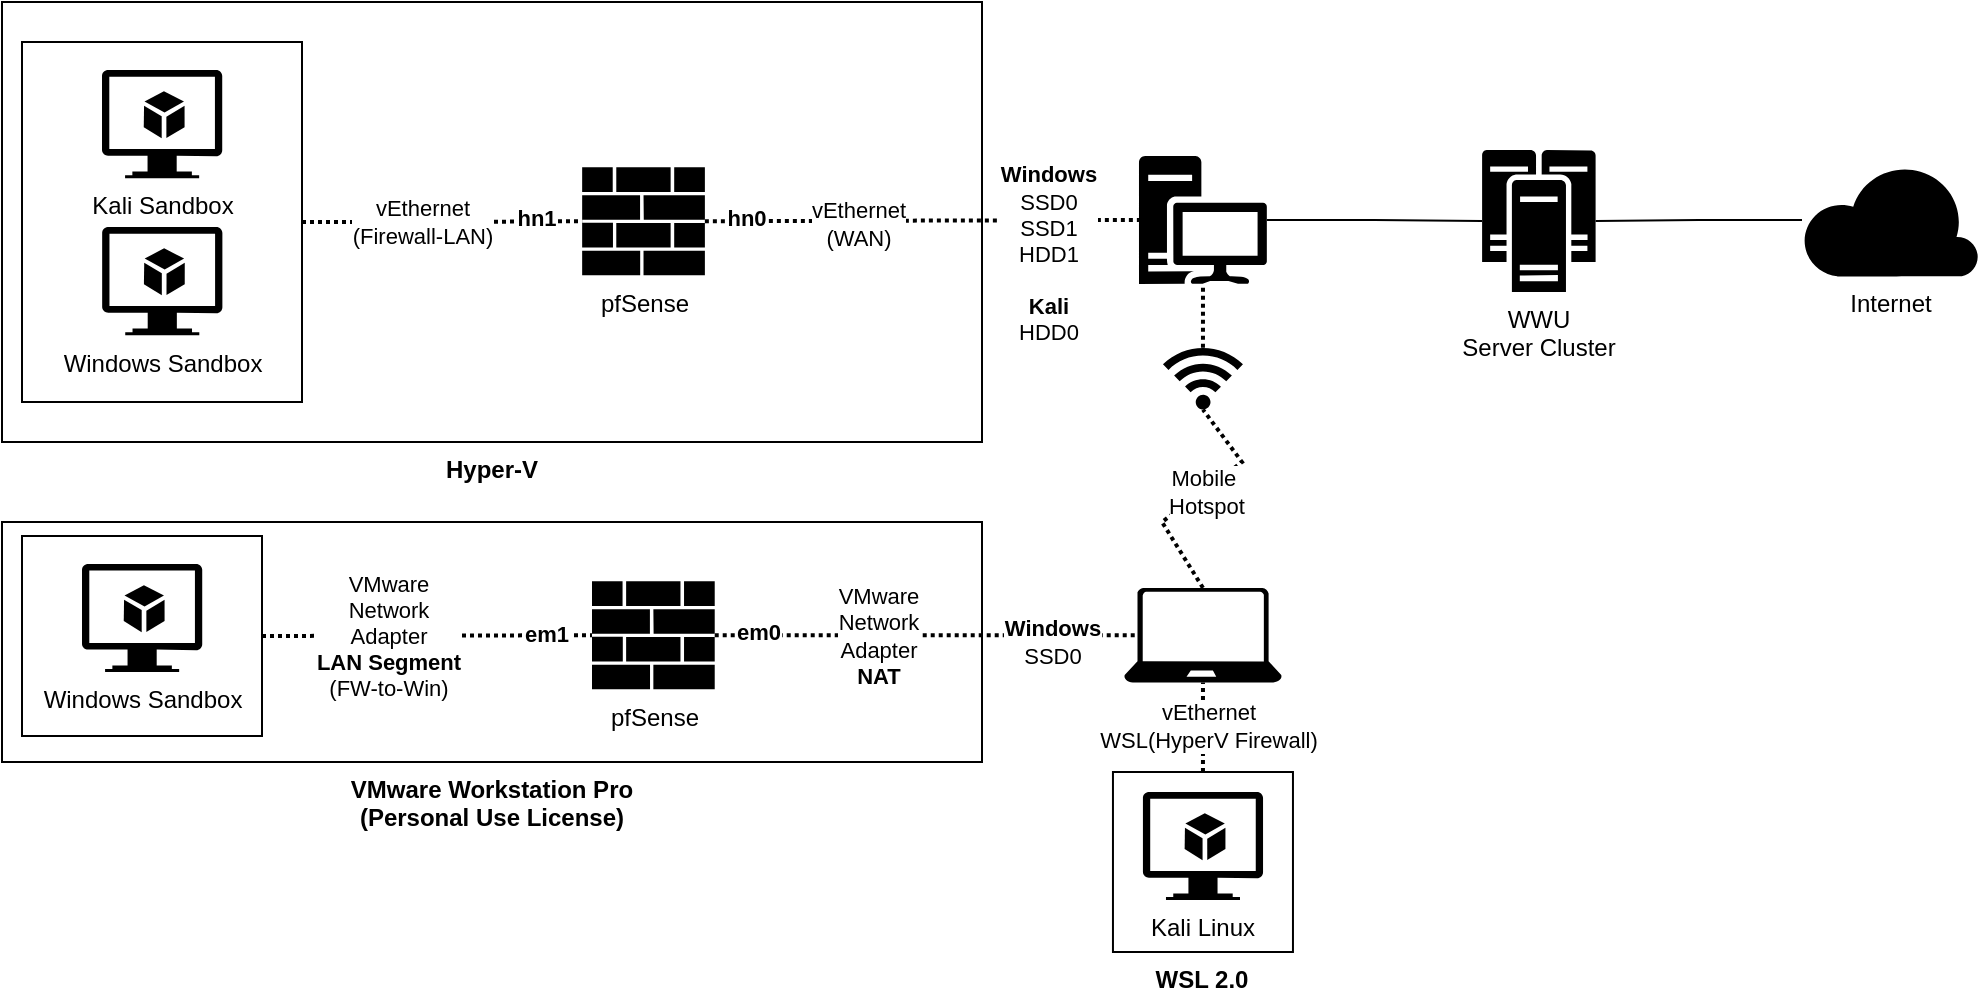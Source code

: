 <mxfile version="26.0.13">
  <diagram name="Page-1" id="wu3uH7MPWoGManeEXMyQ">
    <mxGraphModel dx="2169" dy="531" grid="1" gridSize="10" guides="1" tooltips="1" connect="1" arrows="1" fold="1" page="1" pageScale="1" pageWidth="1169" pageHeight="826" math="0" shadow="0">
      <root>
        <mxCell id="0" />
        <mxCell id="1" parent="0" />
        <mxCell id="8OkVdOE0yO2fCD5ghOcW-37" value="&lt;div&gt;VMware Workstation Pro&lt;/div&gt;&lt;div&gt;(Personal Use License)&lt;/div&gt;" style="rounded=0;whiteSpace=wrap;html=1;fillColor=none;labelPosition=center;verticalLabelPosition=bottom;align=center;verticalAlign=top;fontStyle=1" vertex="1" parent="1">
          <mxGeometry x="-50" y="480" width="490" height="120" as="geometry" />
        </mxCell>
        <mxCell id="8OkVdOE0yO2fCD5ghOcW-45" value="Hyper-V" style="rounded=0;whiteSpace=wrap;fillColor=none;labelPosition=center;verticalLabelPosition=bottom;align=center;verticalAlign=top;fontStyle=1;html=1;" vertex="1" parent="1">
          <mxGeometry x="-50" y="220" width="490" height="220" as="geometry" />
        </mxCell>
        <mxCell id="8OkVdOE0yO2fCD5ghOcW-11" value="" style="endArrow=none;dashed=1;html=1;strokeWidth=2;rounded=0;entryX=0;entryY=0.5;entryDx=0;entryDy=0;entryPerimeter=0;dashPattern=1 1;exitX=1;exitY=0.5;exitDx=0;exitDy=0;" edge="1" parent="1" source="8OkVdOE0yO2fCD5ghOcW-74" target="8OkVdOE0yO2fCD5ghOcW-19">
          <mxGeometry width="50" height="50" relative="1" as="geometry">
            <mxPoint x="183.11" y="536.6" as="sourcePoint" />
            <mxPoint x="281.893" y="538.298" as="targetPoint" />
          </mxGeometry>
        </mxCell>
        <mxCell id="8OkVdOE0yO2fCD5ghOcW-36" value="VMware&lt;br&gt;Network&lt;br&gt;Adapter&lt;br&gt;&lt;b&gt;LAN Segment&lt;/b&gt;&lt;br&gt;(FW-to-Win)" style="edgeLabel;html=1;align=center;verticalAlign=middle;resizable=0;points=[];" vertex="1" connectable="0" parent="8OkVdOE0yO2fCD5ghOcW-11">
          <mxGeometry x="-0.15" relative="1" as="geometry">
            <mxPoint x="-7" as="offset" />
          </mxGeometry>
        </mxCell>
        <mxCell id="8OkVdOE0yO2fCD5ghOcW-75" value="em1" style="edgeLabel;html=1;align=center;verticalAlign=middle;resizable=0;points=[];fontStyle=1" vertex="1" connectable="0" parent="8OkVdOE0yO2fCD5ghOcW-11">
          <mxGeometry x="0.7" y="1" relative="1" as="geometry">
            <mxPoint x="1" as="offset" />
          </mxGeometry>
        </mxCell>
        <mxCell id="8OkVdOE0yO2fCD5ghOcW-18" value="" style="sketch=0;aspect=fixed;pointerEvents=1;shadow=0;dashed=0;html=1;strokeColor=none;labelPosition=center;verticalLabelPosition=bottom;verticalAlign=top;align=center;fillColor=light-dark(#000000, #bfd3ff);shape=mxgraph.azure.laptop" vertex="1" parent="1">
          <mxGeometry x="511.07" y="512.95" width="78.83" height="47.3" as="geometry" />
        </mxCell>
        <mxCell id="8OkVdOE0yO2fCD5ghOcW-19" value="pfSense" style="sketch=0;aspect=fixed;pointerEvents=1;shadow=0;dashed=0;html=1;strokeColor=none;labelPosition=center;verticalLabelPosition=bottom;verticalAlign=top;align=center;fillColor=#000000;shape=mxgraph.mscae.enterprise.firewall" vertex="1" parent="1">
          <mxGeometry x="245" y="509.6" width="61.36" height="54" as="geometry" />
        </mxCell>
        <mxCell id="8OkVdOE0yO2fCD5ghOcW-20" value="" style="endArrow=none;dashed=1;html=1;strokeWidth=2;rounded=0;entryX=0.08;entryY=0.5;entryDx=0;entryDy=0;entryPerimeter=0;dashPattern=1 1;exitX=1;exitY=0.5;exitDx=0;exitDy=0;exitPerimeter=0;" edge="1" parent="1" source="8OkVdOE0yO2fCD5ghOcW-19">
          <mxGeometry width="50" height="50" relative="1" as="geometry">
            <mxPoint x="340" y="535" as="sourcePoint" />
            <mxPoint x="517.376" y="536.6" as="targetPoint" />
          </mxGeometry>
        </mxCell>
        <mxCell id="8OkVdOE0yO2fCD5ghOcW-35" value="VMware&lt;br&gt;Network&lt;br&gt;Adapter&lt;br&gt;&lt;b&gt;NAT&lt;/b&gt;" style="edgeLabel;html=1;align=center;verticalAlign=middle;resizable=0;points=[];" vertex="1" connectable="0" parent="8OkVdOE0yO2fCD5ghOcW-20">
          <mxGeometry x="0.152" y="1" relative="1" as="geometry">
            <mxPoint x="-40" y="1" as="offset" />
          </mxGeometry>
        </mxCell>
        <mxCell id="8OkVdOE0yO2fCD5ghOcW-55" value="&lt;b&gt;Windows&lt;br&gt;&lt;/b&gt;SSD0" style="edgeLabel;html=1;align=center;verticalAlign=middle;resizable=0;points=[];" vertex="1" connectable="0" parent="8OkVdOE0yO2fCD5ghOcW-20">
          <mxGeometry x="0.444" y="-3" relative="1" as="geometry">
            <mxPoint x="16" as="offset" />
          </mxGeometry>
        </mxCell>
        <mxCell id="8OkVdOE0yO2fCD5ghOcW-60" value="em0" style="edgeLabel;html=1;align=center;verticalAlign=middle;resizable=0;points=[];fontStyle=1" vertex="1" connectable="0" parent="8OkVdOE0yO2fCD5ghOcW-20">
          <mxGeometry x="-0.744" y="2" relative="1" as="geometry">
            <mxPoint x="-6" as="offset" />
          </mxGeometry>
        </mxCell>
        <mxCell id="8OkVdOE0yO2fCD5ghOcW-21" value="" style="sketch=0;aspect=fixed;pointerEvents=1;shadow=0;dashed=0;html=1;strokeColor=none;labelPosition=center;verticalLabelPosition=bottom;verticalAlign=top;align=center;fillColor=#000000;shape=mxgraph.mscae.enterprise.workstation_client" vertex="1" parent="1">
          <mxGeometry x="518.49" y="297" width="64" height="64" as="geometry" />
        </mxCell>
        <mxCell id="8OkVdOE0yO2fCD5ghOcW-24" value="Windows Sandbox" style="sketch=0;aspect=fixed;pointerEvents=1;shadow=0;dashed=0;html=1;strokeColor=none;labelPosition=center;verticalLabelPosition=bottom;verticalAlign=top;align=center;fillColor=light-dark(#000000, #bfd3ff);shape=mxgraph.azure.virtual_machine_feature" vertex="1" parent="1">
          <mxGeometry x="-10" y="500.95" width="60.11" height="54.1" as="geometry" />
        </mxCell>
        <mxCell id="8OkVdOE0yO2fCD5ghOcW-25" value="Kali Linux" style="sketch=0;aspect=fixed;pointerEvents=1;shadow=0;dashed=0;html=1;strokeColor=none;labelPosition=center;verticalLabelPosition=bottom;verticalAlign=top;align=center;fillColor=#000000;shape=mxgraph.azure.virtual_machine_feature" vertex="1" parent="1">
          <mxGeometry x="520.46" y="615" width="60.06" height="54.05" as="geometry" />
        </mxCell>
        <mxCell id="8OkVdOE0yO2fCD5ghOcW-26" value="" style="endArrow=none;dashed=1;html=1;strokeWidth=2;rounded=0;entryX=0.5;entryY=1;entryDx=0;entryDy=0;entryPerimeter=0;dashPattern=1 1;exitX=0.5;exitY=0;exitDx=0;exitDy=0;" edge="1" parent="1" source="8OkVdOE0yO2fCD5ghOcW-27" target="8OkVdOE0yO2fCD5ghOcW-18">
          <mxGeometry width="50" height="50" relative="1" as="geometry">
            <mxPoint x="475.15" y="560.25" as="sourcePoint" />
            <mxPoint x="561.15" y="560.25" as="targetPoint" />
          </mxGeometry>
        </mxCell>
        <mxCell id="8OkVdOE0yO2fCD5ghOcW-38" value="&lt;div&gt;vEthernet&lt;/div&gt;&lt;div&gt;WSL(HyperV Firewall)&lt;/div&gt;" style="edgeLabel;html=1;align=center;verticalAlign=middle;resizable=0;points=[];" vertex="1" connectable="0" parent="8OkVdOE0yO2fCD5ghOcW-26">
          <mxGeometry x="0.358" y="-2" relative="1" as="geometry">
            <mxPoint y="7" as="offset" />
          </mxGeometry>
        </mxCell>
        <mxCell id="8OkVdOE0yO2fCD5ghOcW-27" value="WSL 2.0" style="whiteSpace=wrap;html=1;aspect=fixed;fillColor=none;labelPosition=center;verticalLabelPosition=bottom;align=center;verticalAlign=top;fontStyle=1" vertex="1" parent="1">
          <mxGeometry x="505.48" y="605" width="90" height="90" as="geometry" />
        </mxCell>
        <mxCell id="8OkVdOE0yO2fCD5ghOcW-28" value="" style="sketch=0;aspect=fixed;pointerEvents=1;shadow=0;dashed=0;html=1;strokeColor=none;labelPosition=left;verticalLabelPosition=middle;verticalAlign=middle;align=right;fillColor=light-dark(#000000, #bfd3ff);shape=mxgraph.mscae.enterprise.wireless_connection;rotation=-90;textDirection=vertical-rl;" vertex="1" parent="1">
          <mxGeometry x="533.68" y="387" width="33.6" height="40" as="geometry" />
        </mxCell>
        <mxCell id="8OkVdOE0yO2fCD5ghOcW-30" value="" style="endArrow=none;dashed=1;html=1;strokeWidth=2;rounded=0;entryX=0.5;entryY=1;entryDx=0;entryDy=0;entryPerimeter=0;dashPattern=1 1;exitX=0.92;exitY=0.5;exitDx=0;exitDy=0;exitPerimeter=0;" edge="1" parent="1" source="8OkVdOE0yO2fCD5ghOcW-28" target="8OkVdOE0yO2fCD5ghOcW-21">
          <mxGeometry width="50" height="50" relative="1" as="geometry">
            <mxPoint x="550.18" y="440" as="sourcePoint" />
            <mxPoint x="550.18" y="385" as="targetPoint" />
          </mxGeometry>
        </mxCell>
        <mxCell id="8OkVdOE0yO2fCD5ghOcW-31" value="" style="endArrow=none;dashed=1;html=1;strokeWidth=2;rounded=0;dashPattern=1 1;exitX=0.5;exitY=0;exitDx=0;exitDy=0;exitPerimeter=0;entryX=0;entryY=0.5;entryDx=0;entryDy=0;entryPerimeter=0;" edge="1" parent="1" source="8OkVdOE0yO2fCD5ghOcW-18" target="8OkVdOE0yO2fCD5ghOcW-28">
          <mxGeometry width="50" height="50" relative="1" as="geometry">
            <mxPoint x="560" y="420" as="sourcePoint" />
            <mxPoint x="550" y="454" as="targetPoint" />
            <Array as="points">
              <mxPoint x="530" y="480" />
              <mxPoint x="570" y="450" />
            </Array>
          </mxGeometry>
        </mxCell>
        <mxCell id="8OkVdOE0yO2fCD5ghOcW-32" value="&lt;div&gt;Mobile&amp;nbsp;&lt;/div&gt;&lt;div&gt;Hotspot&lt;/div&gt;" style="edgeLabel;html=1;align=center;verticalAlign=middle;resizable=0;points=[];" vertex="1" connectable="0" parent="8OkVdOE0yO2fCD5ghOcW-31">
          <mxGeometry x="0.189" y="-1" relative="1" as="geometry">
            <mxPoint x="-5" y="4" as="offset" />
          </mxGeometry>
        </mxCell>
        <mxCell id="8OkVdOE0yO2fCD5ghOcW-41" value="pfSense" style="sketch=0;aspect=fixed;pointerEvents=1;shadow=0;dashed=0;html=1;strokeColor=none;labelPosition=center;verticalLabelPosition=bottom;verticalAlign=top;align=center;fillColor=#000000;shape=mxgraph.mscae.enterprise.firewall" vertex="1" parent="1">
          <mxGeometry x="240.08" y="302.6" width="61.36" height="54" as="geometry" />
        </mxCell>
        <mxCell id="8OkVdOE0yO2fCD5ghOcW-42" value="" style="endArrow=none;dashed=1;html=1;strokeWidth=2;rounded=0;entryX=0;entryY=0.5;entryDx=0;entryDy=0;entryPerimeter=0;dashPattern=1 1;exitX=1;exitY=0.5;exitDx=0;exitDy=0;exitPerimeter=0;" edge="1" parent="1" source="8OkVdOE0yO2fCD5ghOcW-41" target="8OkVdOE0yO2fCD5ghOcW-21">
          <mxGeometry width="50" height="50" relative="1" as="geometry">
            <mxPoint x="382.44" y="329.6" as="sourcePoint" />
            <mxPoint x="520.456" y="329.6" as="targetPoint" />
          </mxGeometry>
        </mxCell>
        <mxCell id="8OkVdOE0yO2fCD5ghOcW-43" value="&lt;div&gt;vEthernet&lt;/div&gt;&lt;div&gt;(WAN)&lt;/div&gt;" style="edgeLabel;html=1;align=center;verticalAlign=middle;resizable=0;points=[];" vertex="1" connectable="0" parent="8OkVdOE0yO2fCD5ghOcW-42">
          <mxGeometry x="0.152" y="1" relative="1" as="geometry">
            <mxPoint x="-49" y="2" as="offset" />
          </mxGeometry>
        </mxCell>
        <mxCell id="8OkVdOE0yO2fCD5ghOcW-46" value="&lt;div&gt;&lt;b&gt;Windows&lt;/b&gt;&lt;/div&gt;&lt;div&gt;SSD0&lt;br&gt;SSD1&lt;br&gt;HDD1&lt;br&gt;&lt;br&gt;&lt;b&gt;Kali&lt;br&gt;&lt;/b&gt;HDD0&lt;/div&gt;" style="edgeLabel;html=1;align=center;verticalAlign=middle;resizable=0;points=[];" vertex="1" connectable="0" parent="8OkVdOE0yO2fCD5ghOcW-42">
          <mxGeometry x="0.366" relative="1" as="geometry">
            <mxPoint x="23" y="17" as="offset" />
          </mxGeometry>
        </mxCell>
        <mxCell id="8OkVdOE0yO2fCD5ghOcW-44" value="Windows Sandbox" style="sketch=0;aspect=fixed;pointerEvents=1;shadow=0;dashed=0;html=1;strokeColor=none;labelPosition=center;verticalLabelPosition=bottom;verticalAlign=top;align=center;fillColor=light-dark(#000000, #bfd3ff);shape=mxgraph.azure.virtual_machine_feature" vertex="1" parent="1">
          <mxGeometry x="0.08" y="332.5" width="60.11" height="54.1" as="geometry" />
        </mxCell>
        <mxCell id="8OkVdOE0yO2fCD5ghOcW-49" value="Kali Sandbox" style="sketch=0;aspect=fixed;pointerEvents=1;shadow=0;dashed=0;html=1;strokeColor=none;labelPosition=center;verticalLabelPosition=bottom;verticalAlign=top;align=center;fillColor=light-dark(#000000, #bfd3ff);shape=mxgraph.azure.virtual_machine_feature" vertex="1" parent="1">
          <mxGeometry x="-2.842e-14" y="254" width="60.11" height="54.1" as="geometry" />
        </mxCell>
        <mxCell id="8OkVdOE0yO2fCD5ghOcW-57" value="hn0" style="edgeLabel;html=1;align=center;verticalAlign=middle;resizable=0;points=[];fontStyle=1" vertex="1" connectable="0" parent="1">
          <mxGeometry x="322.002" y="328.003" as="geometry" />
        </mxCell>
        <mxCell id="8OkVdOE0yO2fCD5ghOcW-61" value="" style="rounded=0;whiteSpace=wrap;fillColor=none;labelPosition=right;verticalLabelPosition=middle;align=left;verticalAlign=middle;fontStyle=1;html=1;" vertex="1" parent="1">
          <mxGeometry x="-40" y="240" width="140" height="180" as="geometry" />
        </mxCell>
        <mxCell id="8OkVdOE0yO2fCD5ghOcW-62" style="edgeStyle=orthogonalEdgeStyle;rounded=0;orthogonalLoop=1;jettySize=auto;html=1;entryX=0;entryY=0.5;entryDx=0;entryDy=0;entryPerimeter=0;dashed=1;dashPattern=1 1;strokeWidth=2;endArrow=none;startFill=0;" edge="1" parent="1" source="8OkVdOE0yO2fCD5ghOcW-61" target="8OkVdOE0yO2fCD5ghOcW-41">
          <mxGeometry relative="1" as="geometry" />
        </mxCell>
        <mxCell id="8OkVdOE0yO2fCD5ghOcW-63" value="hn1" style="edgeLabel;html=1;align=center;verticalAlign=middle;resizable=0;points=[];fontStyle=1" vertex="1" connectable="0" parent="8OkVdOE0yO2fCD5ghOcW-62">
          <mxGeometry x="-0.13" y="-2" relative="1" as="geometry">
            <mxPoint x="56" y="-4" as="offset" />
          </mxGeometry>
        </mxCell>
        <mxCell id="8OkVdOE0yO2fCD5ghOcW-65" value="vEthernet&lt;br&gt;(Firewall-LAN)" style="edgeLabel;html=1;align=center;verticalAlign=middle;resizable=0;points=[];" vertex="1" connectable="0" parent="1">
          <mxGeometry x="160.002" y="329.603" as="geometry" />
        </mxCell>
        <mxCell id="8OkVdOE0yO2fCD5ghOcW-68" value="&lt;div&gt;WWU&lt;/div&gt;&lt;div&gt;Server Cluster&lt;/div&gt;" style="sketch=0;aspect=fixed;pointerEvents=1;shadow=0;dashed=0;html=1;strokeColor=none;labelPosition=center;verticalLabelPosition=bottom;verticalAlign=top;align=center;fillColor=light-dark(#000000, #bfd3ff);shape=mxgraph.mscae.enterprise.cluster_server" vertex="1" parent="1">
          <mxGeometry x="690" y="294" width="56.8" height="71" as="geometry" />
        </mxCell>
        <mxCell id="8OkVdOE0yO2fCD5ghOcW-69" style="edgeStyle=orthogonalEdgeStyle;rounded=0;orthogonalLoop=1;jettySize=auto;html=1;entryX=0;entryY=0.5;entryDx=0;entryDy=0;entryPerimeter=0;endArrow=none;startFill=0;" edge="1" parent="1" source="8OkVdOE0yO2fCD5ghOcW-21" target="8OkVdOE0yO2fCD5ghOcW-68">
          <mxGeometry relative="1" as="geometry" />
        </mxCell>
        <mxCell id="8OkVdOE0yO2fCD5ghOcW-70" value="Internet" style="sketch=0;aspect=fixed;pointerEvents=1;shadow=0;dashed=0;html=1;strokeColor=none;labelPosition=center;verticalLabelPosition=bottom;verticalAlign=top;align=center;fillColor=light-dark(#000000, #bfd3ff);shape=mxgraph.azure.cloud" vertex="1" parent="1">
          <mxGeometry x="850" y="300.7" width="88.44" height="56.6" as="geometry" />
        </mxCell>
        <mxCell id="8OkVdOE0yO2fCD5ghOcW-71" style="edgeStyle=orthogonalEdgeStyle;rounded=0;orthogonalLoop=1;jettySize=auto;html=1;entryX=1;entryY=0.5;entryDx=0;entryDy=0;entryPerimeter=0;endArrow=none;startFill=0;" edge="1" parent="1" source="8OkVdOE0yO2fCD5ghOcW-70" target="8OkVdOE0yO2fCD5ghOcW-68">
          <mxGeometry relative="1" as="geometry" />
        </mxCell>
        <mxCell id="8OkVdOE0yO2fCD5ghOcW-74" value="" style="rounded=0;whiteSpace=wrap;fillColor=none;labelPosition=right;verticalLabelPosition=middle;align=left;verticalAlign=middle;fontStyle=1;html=1;" vertex="1" parent="1">
          <mxGeometry x="-40" y="487" width="120" height="100" as="geometry" />
        </mxCell>
      </root>
    </mxGraphModel>
  </diagram>
</mxfile>
